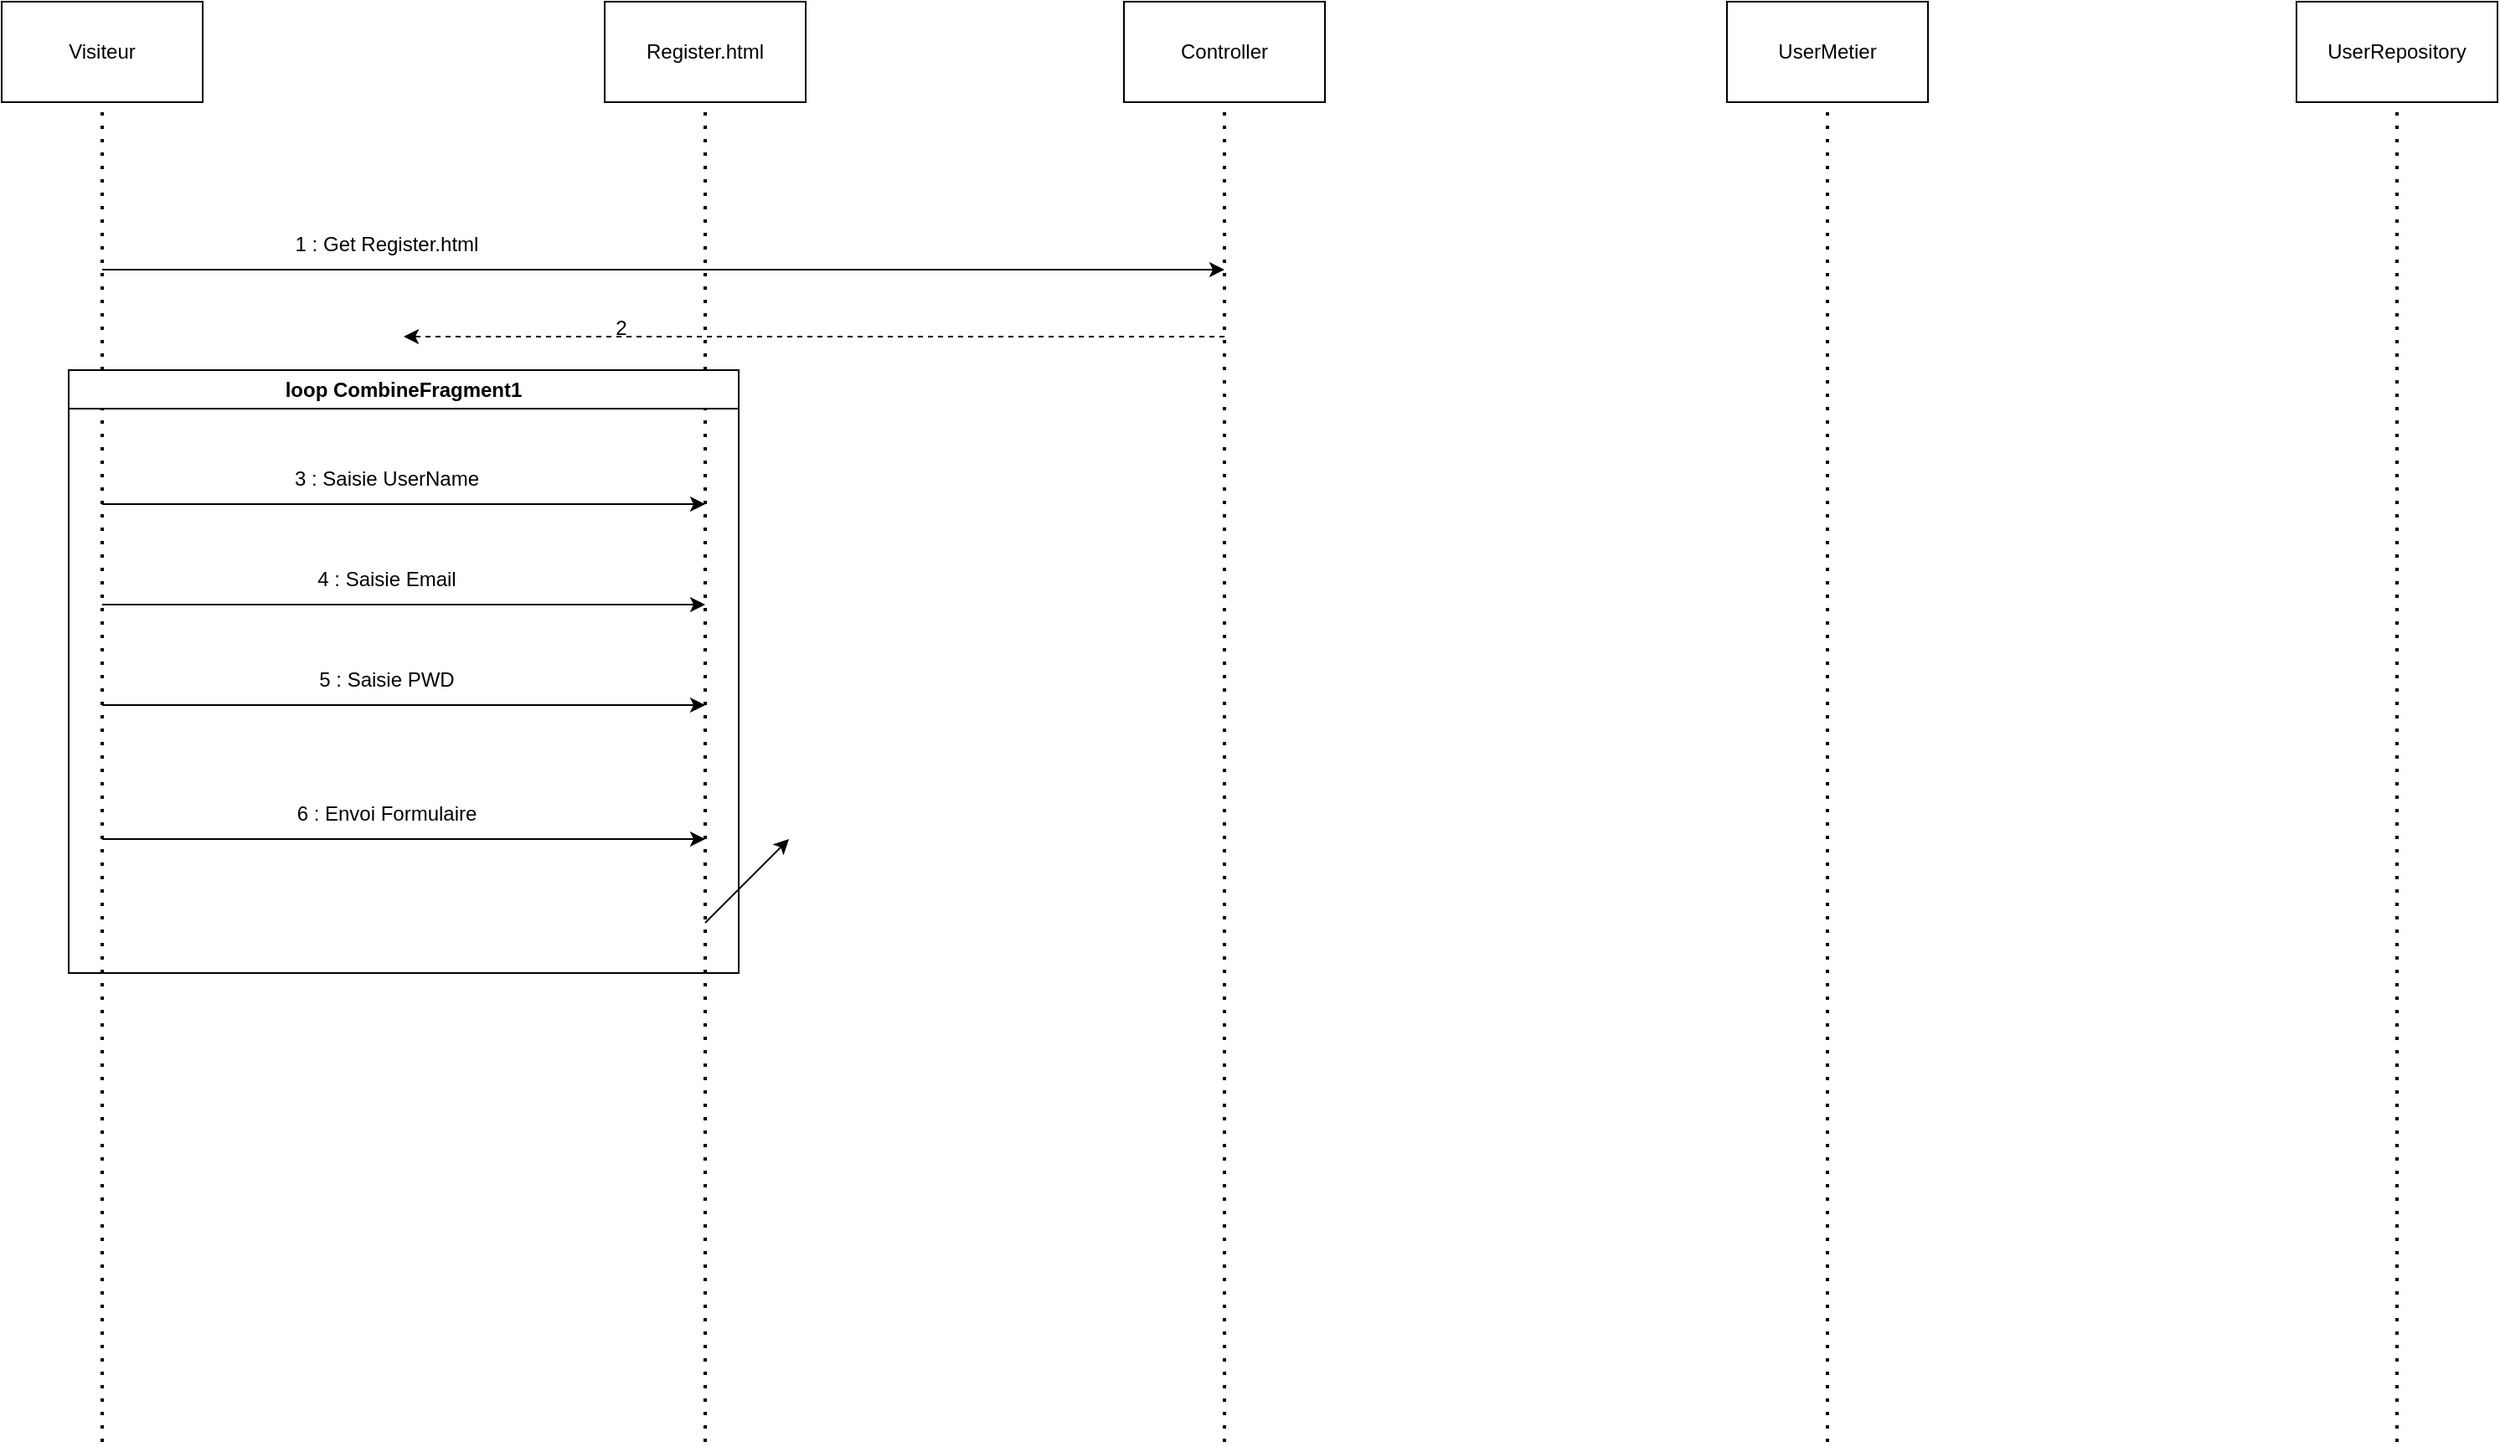 <mxfile version="26.0.16">
  <diagram id="C5RBs43oDa-KdzZeNtuy" name="Page-1">
    <mxGraphModel dx="2045" dy="2190" grid="1" gridSize="10" guides="1" tooltips="1" connect="1" arrows="1" fold="1" page="1" pageScale="1" pageWidth="827" pageHeight="1169" math="0" shadow="0">
      <root>
        <mxCell id="WIyWlLk6GJQsqaUBKTNV-0" />
        <mxCell id="WIyWlLk6GJQsqaUBKTNV-1" parent="WIyWlLk6GJQsqaUBKTNV-0" />
        <mxCell id="iWSiWVACq1EEYoVNZWF2-1" value="Visiteur" style="rounded=0;whiteSpace=wrap;html=1;" vertex="1" parent="WIyWlLk6GJQsqaUBKTNV-1">
          <mxGeometry x="80" y="40" width="120" height="60" as="geometry" />
        </mxCell>
        <mxCell id="iWSiWVACq1EEYoVNZWF2-2" value="" style="endArrow=none;dashed=1;html=1;dashPattern=1 3;strokeWidth=2;rounded=0;entryX=0.5;entryY=1;entryDx=0;entryDy=0;" edge="1" parent="WIyWlLk6GJQsqaUBKTNV-1" target="iWSiWVACq1EEYoVNZWF2-1">
          <mxGeometry width="50" height="50" relative="1" as="geometry">
            <mxPoint x="140" y="900" as="sourcePoint" />
            <mxPoint x="440" y="420" as="targetPoint" />
          </mxGeometry>
        </mxCell>
        <mxCell id="iWSiWVACq1EEYoVNZWF2-3" value="Register.html" style="rounded=0;whiteSpace=wrap;html=1;" vertex="1" parent="WIyWlLk6GJQsqaUBKTNV-1">
          <mxGeometry x="440" y="40" width="120" height="60" as="geometry" />
        </mxCell>
        <mxCell id="iWSiWVACq1EEYoVNZWF2-4" value="" style="endArrow=none;dashed=1;html=1;dashPattern=1 3;strokeWidth=2;rounded=0;entryX=0.5;entryY=1;entryDx=0;entryDy=0;" edge="1" parent="WIyWlLk6GJQsqaUBKTNV-1" target="iWSiWVACq1EEYoVNZWF2-3">
          <mxGeometry width="50" height="50" relative="1" as="geometry">
            <mxPoint x="500" y="900" as="sourcePoint" />
            <mxPoint x="800" y="420" as="targetPoint" />
          </mxGeometry>
        </mxCell>
        <mxCell id="iWSiWVACq1EEYoVNZWF2-5" value="Controller" style="rounded=0;whiteSpace=wrap;html=1;" vertex="1" parent="WIyWlLk6GJQsqaUBKTNV-1">
          <mxGeometry x="750" y="40" width="120" height="60" as="geometry" />
        </mxCell>
        <mxCell id="iWSiWVACq1EEYoVNZWF2-6" value="" style="endArrow=none;dashed=1;html=1;dashPattern=1 3;strokeWidth=2;rounded=0;entryX=0.5;entryY=1;entryDx=0;entryDy=0;" edge="1" parent="WIyWlLk6GJQsqaUBKTNV-1" target="iWSiWVACq1EEYoVNZWF2-5">
          <mxGeometry width="50" height="50" relative="1" as="geometry">
            <mxPoint x="810" y="900" as="sourcePoint" />
            <mxPoint x="1110" y="420" as="targetPoint" />
          </mxGeometry>
        </mxCell>
        <mxCell id="iWSiWVACq1EEYoVNZWF2-7" value="UserMetier" style="rounded=0;whiteSpace=wrap;html=1;" vertex="1" parent="WIyWlLk6GJQsqaUBKTNV-1">
          <mxGeometry x="1110" y="40" width="120" height="60" as="geometry" />
        </mxCell>
        <mxCell id="iWSiWVACq1EEYoVNZWF2-8" value="" style="endArrow=none;dashed=1;html=1;dashPattern=1 3;strokeWidth=2;rounded=0;entryX=0.5;entryY=1;entryDx=0;entryDy=0;" edge="1" parent="WIyWlLk6GJQsqaUBKTNV-1" target="iWSiWVACq1EEYoVNZWF2-7">
          <mxGeometry width="50" height="50" relative="1" as="geometry">
            <mxPoint x="1170" y="900" as="sourcePoint" />
            <mxPoint x="1470" y="420" as="targetPoint" />
          </mxGeometry>
        </mxCell>
        <mxCell id="iWSiWVACq1EEYoVNZWF2-9" value="UserRepository" style="rounded=0;whiteSpace=wrap;html=1;" vertex="1" parent="WIyWlLk6GJQsqaUBKTNV-1">
          <mxGeometry x="1450" y="40" width="120" height="60" as="geometry" />
        </mxCell>
        <mxCell id="iWSiWVACq1EEYoVNZWF2-10" value="" style="endArrow=none;dashed=1;html=1;dashPattern=1 3;strokeWidth=2;rounded=0;entryX=0.5;entryY=1;entryDx=0;entryDy=0;" edge="1" parent="WIyWlLk6GJQsqaUBKTNV-1" target="iWSiWVACq1EEYoVNZWF2-9">
          <mxGeometry width="50" height="50" relative="1" as="geometry">
            <mxPoint x="1510" y="900" as="sourcePoint" />
            <mxPoint x="1810" y="420" as="targetPoint" />
          </mxGeometry>
        </mxCell>
        <mxCell id="iWSiWVACq1EEYoVNZWF2-11" value="" style="endArrow=classic;html=1;rounded=0;" edge="1" parent="WIyWlLk6GJQsqaUBKTNV-1">
          <mxGeometry width="50" height="50" relative="1" as="geometry">
            <mxPoint x="140" y="200" as="sourcePoint" />
            <mxPoint x="810" y="200" as="targetPoint" />
          </mxGeometry>
        </mxCell>
        <mxCell id="iWSiWVACq1EEYoVNZWF2-12" value="1 :&amp;nbsp;&lt;span style=&quot;background-color: transparent; color: light-dark(rgb(0, 0, 0), rgb(255, 255, 255));&quot;&gt;Get Register.html&lt;/span&gt;" style="text;html=1;align=center;verticalAlign=middle;whiteSpace=wrap;rounded=0;" vertex="1" parent="WIyWlLk6GJQsqaUBKTNV-1">
          <mxGeometry x="250" y="170" width="120" height="30" as="geometry" />
        </mxCell>
        <mxCell id="iWSiWVACq1EEYoVNZWF2-13" value="" style="endArrow=classic;html=1;rounded=0;" edge="1" parent="WIyWlLk6GJQsqaUBKTNV-1">
          <mxGeometry width="50" height="50" relative="1" as="geometry">
            <mxPoint x="140" y="340" as="sourcePoint" />
            <mxPoint x="500" y="340" as="targetPoint" />
          </mxGeometry>
        </mxCell>
        <mxCell id="iWSiWVACq1EEYoVNZWF2-14" value="3 : Saisie UserName" style="text;html=1;align=center;verticalAlign=middle;whiteSpace=wrap;rounded=0;" vertex="1" parent="WIyWlLk6GJQsqaUBKTNV-1">
          <mxGeometry x="250" y="310" width="120" height="30" as="geometry" />
        </mxCell>
        <mxCell id="iWSiWVACq1EEYoVNZWF2-15" value="" style="endArrow=classic;html=1;rounded=0;" edge="1" parent="WIyWlLk6GJQsqaUBKTNV-1">
          <mxGeometry width="50" height="50" relative="1" as="geometry">
            <mxPoint x="140" y="400" as="sourcePoint" />
            <mxPoint x="500" y="400" as="targetPoint" />
          </mxGeometry>
        </mxCell>
        <mxCell id="iWSiWVACq1EEYoVNZWF2-16" value="4 : Saisie Email" style="text;html=1;align=center;verticalAlign=middle;whiteSpace=wrap;rounded=0;" vertex="1" parent="WIyWlLk6GJQsqaUBKTNV-1">
          <mxGeometry x="250" y="370" width="120" height="30" as="geometry" />
        </mxCell>
        <mxCell id="iWSiWVACq1EEYoVNZWF2-17" value="" style="endArrow=classic;html=1;rounded=0;" edge="1" parent="WIyWlLk6GJQsqaUBKTNV-1">
          <mxGeometry width="50" height="50" relative="1" as="geometry">
            <mxPoint x="140" y="460" as="sourcePoint" />
            <mxPoint x="500" y="460" as="targetPoint" />
          </mxGeometry>
        </mxCell>
        <mxCell id="iWSiWVACq1EEYoVNZWF2-18" value="5 : Saisie PWD" style="text;html=1;align=center;verticalAlign=middle;whiteSpace=wrap;rounded=0;" vertex="1" parent="WIyWlLk6GJQsqaUBKTNV-1">
          <mxGeometry x="250" y="430" width="120" height="30" as="geometry" />
        </mxCell>
        <mxCell id="iWSiWVACq1EEYoVNZWF2-19" value="" style="endArrow=classic;html=1;rounded=0;" edge="1" parent="WIyWlLk6GJQsqaUBKTNV-1">
          <mxGeometry width="50" height="50" relative="1" as="geometry">
            <mxPoint x="140" y="540" as="sourcePoint" />
            <mxPoint x="500" y="540" as="targetPoint" />
          </mxGeometry>
        </mxCell>
        <mxCell id="iWSiWVACq1EEYoVNZWF2-20" value="6 : Envoi Formulaire" style="text;html=1;align=center;verticalAlign=middle;whiteSpace=wrap;rounded=0;" vertex="1" parent="WIyWlLk6GJQsqaUBKTNV-1">
          <mxGeometry x="250" y="510" width="120" height="30" as="geometry" />
        </mxCell>
        <mxCell id="iWSiWVACq1EEYoVNZWF2-21" value="" style="endArrow=classic;html=1;rounded=0;dashed=1;" edge="1" parent="WIyWlLk6GJQsqaUBKTNV-1">
          <mxGeometry width="50" height="50" relative="1" as="geometry">
            <mxPoint x="810" y="240" as="sourcePoint" />
            <mxPoint x="320" y="240" as="targetPoint" />
          </mxGeometry>
        </mxCell>
        <mxCell id="iWSiWVACq1EEYoVNZWF2-22" value="2" style="text;html=1;align=center;verticalAlign=middle;whiteSpace=wrap;rounded=0;" vertex="1" parent="WIyWlLk6GJQsqaUBKTNV-1">
          <mxGeometry x="390" y="220" width="120" height="30" as="geometry" />
        </mxCell>
        <mxCell id="iWSiWVACq1EEYoVNZWF2-23" value="loop CombineFragment1" style="swimlane;whiteSpace=wrap;html=1;" vertex="1" parent="WIyWlLk6GJQsqaUBKTNV-1">
          <mxGeometry x="120" y="260" width="400" height="360" as="geometry" />
        </mxCell>
        <mxCell id="iWSiWVACq1EEYoVNZWF2-24" value="" style="endArrow=classic;html=1;rounded=0;" edge="1" parent="WIyWlLk6GJQsqaUBKTNV-1">
          <mxGeometry width="50" height="50" relative="1" as="geometry">
            <mxPoint x="500" y="590" as="sourcePoint" />
            <mxPoint x="550" y="540" as="targetPoint" />
          </mxGeometry>
        </mxCell>
      </root>
    </mxGraphModel>
  </diagram>
</mxfile>
